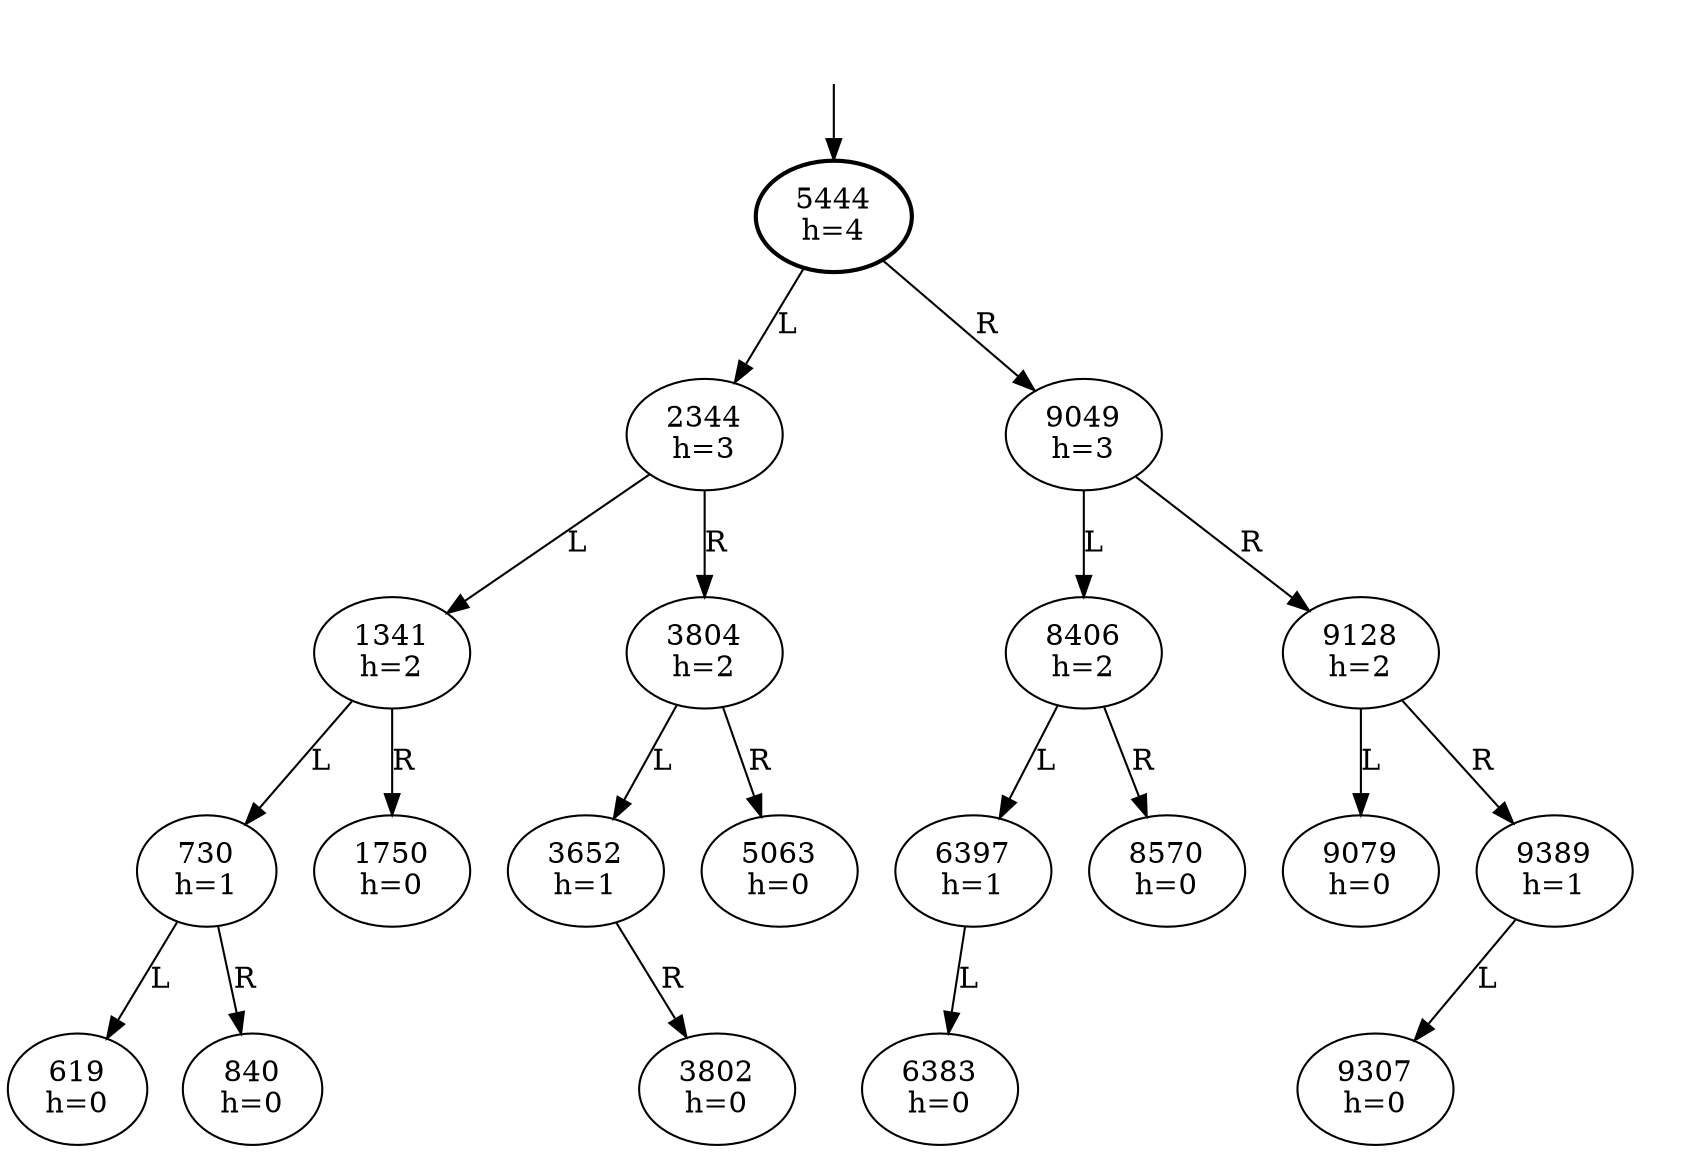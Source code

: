 digraph {
  DUMMY [style=invis];
  DUMMY -> 5444;
  5444 [penwidth=2];

  5444 [label="5444\nh=4"];

  5444 -> 2344 [label="L"];
  2344 [label="2344\nh=3"];

  2344 -> 1341 [label="L"];
  1341 [label="1341\nh=2"];

  1341 -> 730 [label="L"];
  730 [label="730\nh=1"];

  730 -> 619 [label="L"];
  619 [label="619\nh=0"];



  730 -> 840 [label="R"];
  840 [label="840\nh=0"];



  1341 -> 1750 [label="R"];
  1750 [label="1750\nh=0"];



  2344 -> 3804 [label="R"];
  3804 [label="3804\nh=2"];

  3804 -> 3652 [label="L"];
  3652 [label="3652\nh=1"];

  3652 -> L_3652 [style=invis];
  L_3652 [style=invis];

  3652 -> 3802 [label="R"];
  3802 [label="3802\nh=0"];



  3804 -> 5063 [label="R"];
  5063 [label="5063\nh=0"];



  5444 -> 9049 [label="R"];
  9049 [label="9049\nh=3"];

  9049 -> 8406 [label="L"];
  8406 [label="8406\nh=2"];

  8406 -> 6397 [label="L"];
  6397 [label="6397\nh=1"];

  6397 -> 6383 [label="L"];
  6383 [label="6383\nh=0"];



  6397 -> R_6397 [style=invis];
  R_6397 [style=invis];

  8406 -> 8570 [label="R"];
  8570 [label="8570\nh=0"];



  9049 -> 9128 [label="R"];
  9128 [label="9128\nh=2"];

  9128 -> 9079 [label="L"];
  9079 [label="9079\nh=0"];



  9128 -> 9389 [label="R"];
  9389 [label="9389\nh=1"];

  9389 -> 9307 [label="L"];
  9307 [label="9307\nh=0"];



  9389 -> R_9389 [style=invis];
  R_9389 [style=invis];

}
